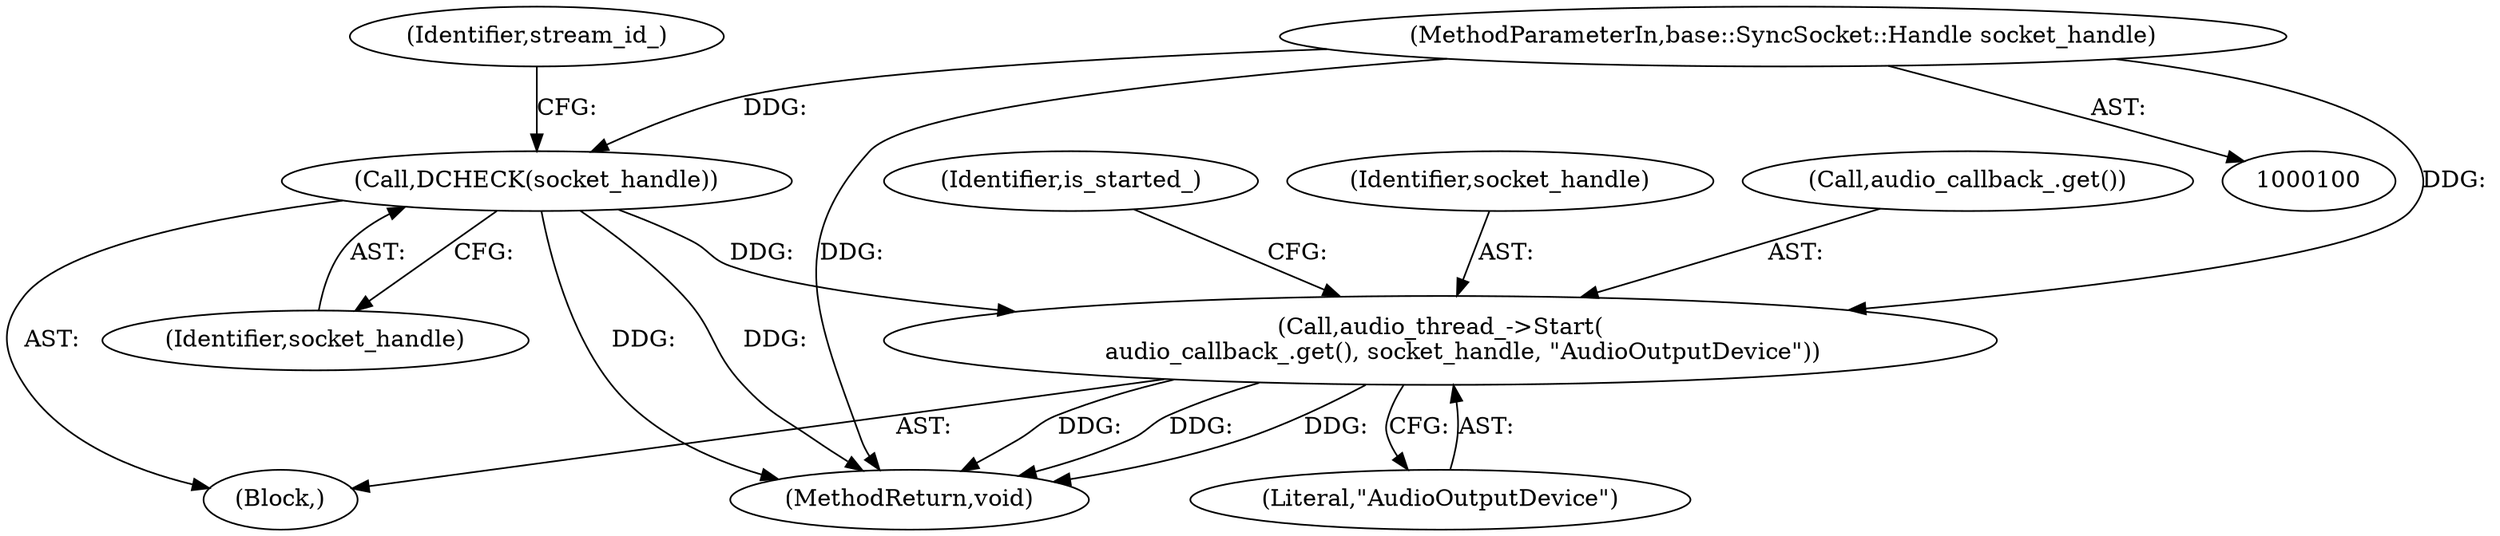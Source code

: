 digraph "0_Chrome_6d2aef28cb0b677af468ebf3e32a176a7c37086e_1@API" {
"1000122" [label="(Call,audio_thread_->Start(\n      audio_callback_.get(), socket_handle, \"AudioOutputDevice\"))"];
"1000109" [label="(Call,DCHECK(socket_handle))"];
"1000102" [label="(MethodParameterIn,base::SyncSocket::Handle socket_handle)"];
"1000110" [label="(Identifier,socket_handle)"];
"1000112" [label="(Identifier,stream_id_)"];
"1000127" [label="(Identifier,is_started_)"];
"1000109" [label="(Call,DCHECK(socket_handle))"];
"1000122" [label="(Call,audio_thread_->Start(\n      audio_callback_.get(), socket_handle, \"AudioOutputDevice\"))"];
"1000125" [label="(Literal,\"AudioOutputDevice\")"];
"1000124" [label="(Identifier,socket_handle)"];
"1000102" [label="(MethodParameterIn,base::SyncSocket::Handle socket_handle)"];
"1000104" [label="(Block,)"];
"1000132" [label="(MethodReturn,void)"];
"1000123" [label="(Call,audio_callback_.get())"];
"1000122" -> "1000104"  [label="AST: "];
"1000122" -> "1000125"  [label="CFG: "];
"1000123" -> "1000122"  [label="AST: "];
"1000124" -> "1000122"  [label="AST: "];
"1000125" -> "1000122"  [label="AST: "];
"1000127" -> "1000122"  [label="CFG: "];
"1000122" -> "1000132"  [label="DDG: "];
"1000122" -> "1000132"  [label="DDG: "];
"1000122" -> "1000132"  [label="DDG: "];
"1000109" -> "1000122"  [label="DDG: "];
"1000102" -> "1000122"  [label="DDG: "];
"1000109" -> "1000104"  [label="AST: "];
"1000109" -> "1000110"  [label="CFG: "];
"1000110" -> "1000109"  [label="AST: "];
"1000112" -> "1000109"  [label="CFG: "];
"1000109" -> "1000132"  [label="DDG: "];
"1000109" -> "1000132"  [label="DDG: "];
"1000102" -> "1000109"  [label="DDG: "];
"1000102" -> "1000100"  [label="AST: "];
"1000102" -> "1000132"  [label="DDG: "];
}
